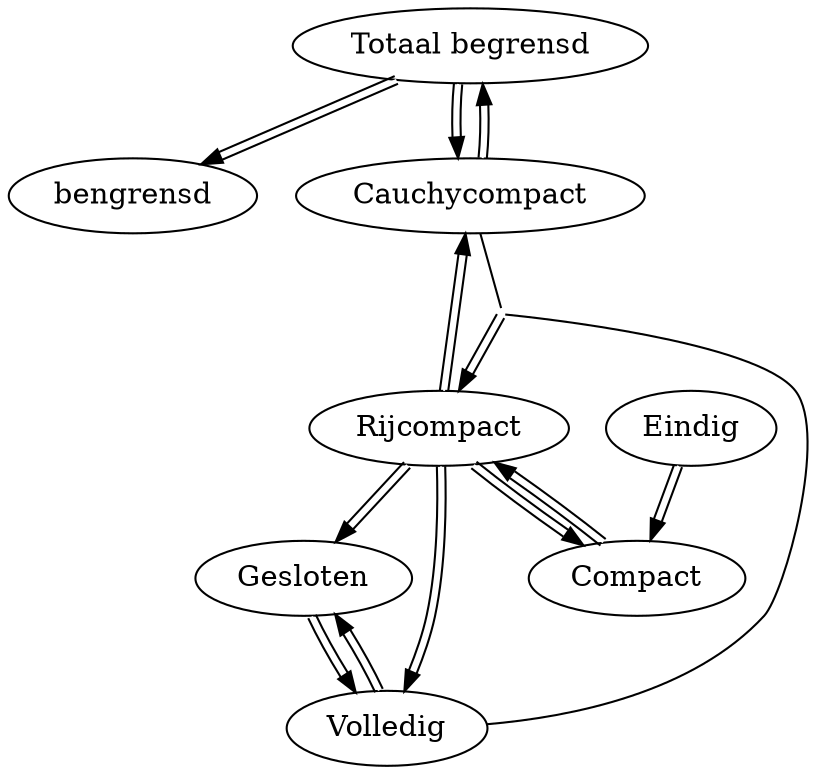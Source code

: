 digraph compact {
    
    compound=true;

    b  [label="bengrensd"];
    tb [label="Totaal begrensd"];
    rc [label="Rijcompact"];
    g  [label="Gesloten"];
    c  [label="Compact"];
    cc [label="Cauchycompact"];
    v  [label="Volledig"];
    e  [label="Eindig"];

    node[style="invis",shape="point"];
    edge[arrowhead="none"];
    v_en_cc;
    v -> v_en_cc;
    cc -> v_en_cc;

    edge[color="black:white:black",arrowhead="normal"];


    tb -> b;
    cc -> tb;
    tb -> cc;
    rc -> cc;
    v_en_cc -> rc;
    rc -> g;
    rc -> c;
    c -> rc;
    e -> c;
    rc -> v;
    g -> v;
    v -> g;
}
